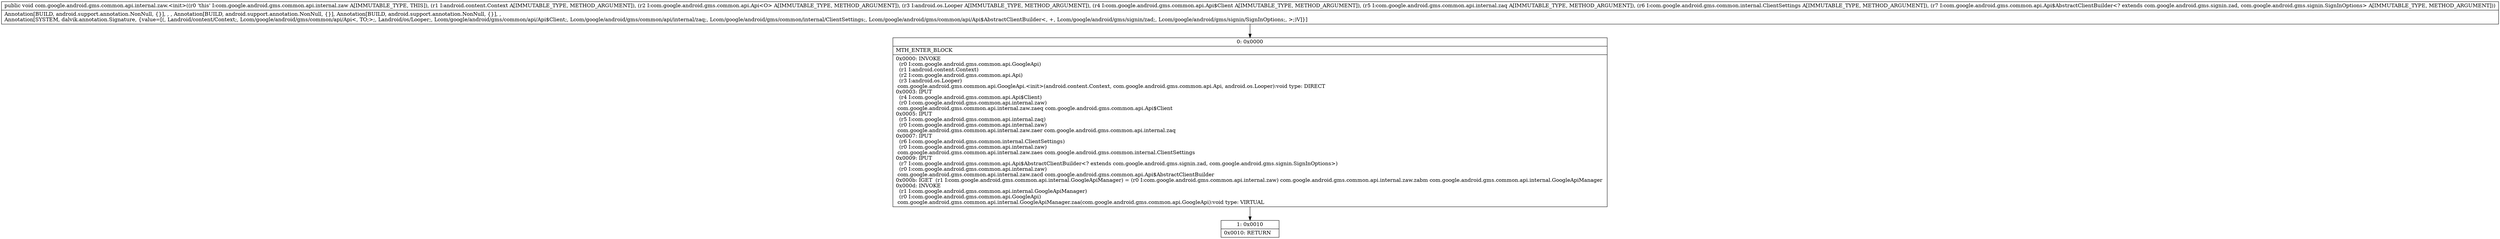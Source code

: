 digraph "CFG forcom.google.android.gms.common.api.internal.zaw.\<init\>(Landroid\/content\/Context;Lcom\/google\/android\/gms\/common\/api\/Api;Landroid\/os\/Looper;Lcom\/google\/android\/gms\/common\/api\/Api$Client;Lcom\/google\/android\/gms\/common\/api\/internal\/zaq;Lcom\/google\/android\/gms\/common\/internal\/ClientSettings;Lcom\/google\/android\/gms\/common\/api\/Api$AbstractClientBuilder;)V" {
Node_0 [shape=record,label="{0\:\ 0x0000|MTH_ENTER_BLOCK\l|0x0000: INVOKE  \l  (r0 I:com.google.android.gms.common.api.GoogleApi)\l  (r1 I:android.content.Context)\l  (r2 I:com.google.android.gms.common.api.Api)\l  (r3 I:android.os.Looper)\l com.google.android.gms.common.api.GoogleApi.\<init\>(android.content.Context, com.google.android.gms.common.api.Api, android.os.Looper):void type: DIRECT \l0x0003: IPUT  \l  (r4 I:com.google.android.gms.common.api.Api$Client)\l  (r0 I:com.google.android.gms.common.api.internal.zaw)\l com.google.android.gms.common.api.internal.zaw.zaeq com.google.android.gms.common.api.Api$Client \l0x0005: IPUT  \l  (r5 I:com.google.android.gms.common.api.internal.zaq)\l  (r0 I:com.google.android.gms.common.api.internal.zaw)\l com.google.android.gms.common.api.internal.zaw.zaer com.google.android.gms.common.api.internal.zaq \l0x0007: IPUT  \l  (r6 I:com.google.android.gms.common.internal.ClientSettings)\l  (r0 I:com.google.android.gms.common.api.internal.zaw)\l com.google.android.gms.common.api.internal.zaw.zaes com.google.android.gms.common.internal.ClientSettings \l0x0009: IPUT  \l  (r7 I:com.google.android.gms.common.api.Api$AbstractClientBuilder\<? extends com.google.android.gms.signin.zad, com.google.android.gms.signin.SignInOptions\>)\l  (r0 I:com.google.android.gms.common.api.internal.zaw)\l com.google.android.gms.common.api.internal.zaw.zacd com.google.android.gms.common.api.Api$AbstractClientBuilder \l0x000b: IGET  (r1 I:com.google.android.gms.common.api.internal.GoogleApiManager) = (r0 I:com.google.android.gms.common.api.internal.zaw) com.google.android.gms.common.api.internal.zaw.zabm com.google.android.gms.common.api.internal.GoogleApiManager \l0x000d: INVOKE  \l  (r1 I:com.google.android.gms.common.api.internal.GoogleApiManager)\l  (r0 I:com.google.android.gms.common.api.GoogleApi)\l com.google.android.gms.common.api.internal.GoogleApiManager.zaa(com.google.android.gms.common.api.GoogleApi):void type: VIRTUAL \l}"];
Node_1 [shape=record,label="{1\:\ 0x0010|0x0010: RETURN   \l}"];
MethodNode[shape=record,label="{public void com.google.android.gms.common.api.internal.zaw.\<init\>((r0 'this' I:com.google.android.gms.common.api.internal.zaw A[IMMUTABLE_TYPE, THIS]), (r1 I:android.content.Context A[IMMUTABLE_TYPE, METHOD_ARGUMENT]), (r2 I:com.google.android.gms.common.api.Api\<O\> A[IMMUTABLE_TYPE, METHOD_ARGUMENT]), (r3 I:android.os.Looper A[IMMUTABLE_TYPE, METHOD_ARGUMENT]), (r4 I:com.google.android.gms.common.api.Api$Client A[IMMUTABLE_TYPE, METHOD_ARGUMENT]), (r5 I:com.google.android.gms.common.api.internal.zaq A[IMMUTABLE_TYPE, METHOD_ARGUMENT]), (r6 I:com.google.android.gms.common.internal.ClientSettings A[IMMUTABLE_TYPE, METHOD_ARGUMENT]), (r7 I:com.google.android.gms.common.api.Api$AbstractClientBuilder\<? extends com.google.android.gms.signin.zad, com.google.android.gms.signin.SignInOptions\> A[IMMUTABLE_TYPE, METHOD_ARGUMENT]))  | Annotation[BUILD, android.support.annotation.NonNull, \{\}], , , Annotation[BUILD, android.support.annotation.NonNull, \{\}], Annotation[BUILD, android.support.annotation.NonNull, \{\}], , \lAnnotation[SYSTEM, dalvik.annotation.Signature, \{value=[(, Landroid\/content\/Context;, Lcom\/google\/android\/gms\/common\/api\/Api\<, TO;\>;, Landroid\/os\/Looper;, Lcom\/google\/android\/gms\/common\/api\/Api$Client;, Lcom\/google\/android\/gms\/common\/api\/internal\/zaq;, Lcom\/google\/android\/gms\/common\/internal\/ClientSettings;, Lcom\/google\/android\/gms\/common\/api\/Api$AbstractClientBuilder\<, +, Lcom\/google\/android\/gms\/signin\/zad;, Lcom\/google\/android\/gms\/signin\/SignInOptions;, \>;)V]\}]\l}"];
MethodNode -> Node_0;
Node_0 -> Node_1;
}

